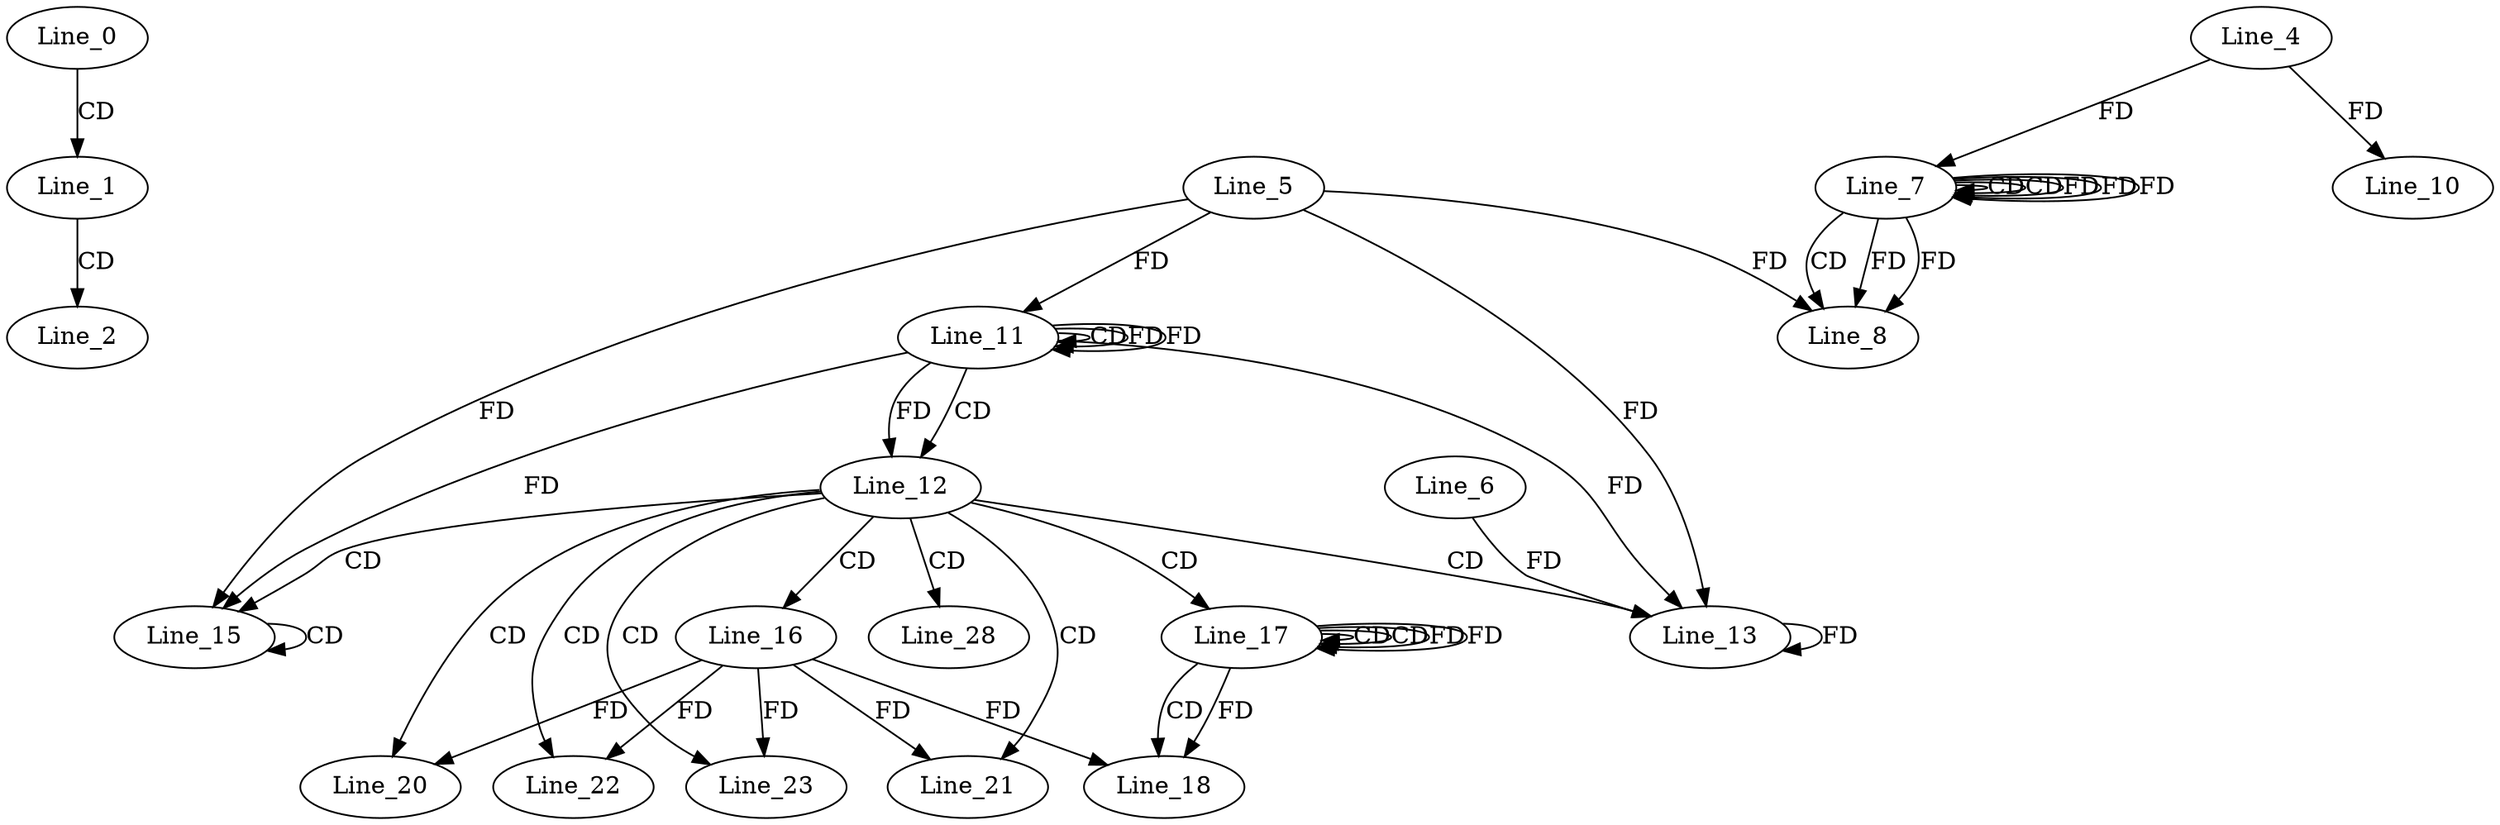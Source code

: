 digraph G {
  Line_0;
  Line_1;
  Line_2;
  Line_7;
  Line_7;
  Line_7;
  Line_4;
  Line_7;
  Line_7;
  Line_8;
  Line_5;
  Line_10;
  Line_11;
  Line_11;
  Line_11;
  Line_11;
  Line_12;
  Line_13;
  Line_6;
  Line_13;
  Line_13;
  Line_15;
  Line_15;
  Line_15;
  Line_16;
  Line_17;
  Line_17;
  Line_17;
  Line_18;
  Line_20;
  Line_21;
  Line_22;
  Line_23;
  Line_28;
  Line_0 -> Line_1 [ label="CD" ];
  Line_1 -> Line_2 [ label="CD" ];
  Line_7 -> Line_7 [ label="CD" ];
  Line_7 -> Line_7 [ label="CD" ];
  Line_4 -> Line_7 [ label="FD" ];
  Line_7 -> Line_7 [ label="FD" ];
  Line_7 -> Line_8 [ label="CD" ];
  Line_5 -> Line_8 [ label="FD" ];
  Line_7 -> Line_8 [ label="FD" ];
  Line_7 -> Line_8 [ label="FD" ];
  Line_4 -> Line_10 [ label="FD" ];
  Line_11 -> Line_11 [ label="CD" ];
  Line_5 -> Line_11 [ label="FD" ];
  Line_11 -> Line_11 [ label="FD" ];
  Line_11 -> Line_12 [ label="CD" ];
  Line_11 -> Line_12 [ label="FD" ];
  Line_12 -> Line_13 [ label="CD" ];
  Line_13 -> Line_13 [ label="FD" ];
  Line_6 -> Line_13 [ label="FD" ];
  Line_5 -> Line_13 [ label="FD" ];
  Line_11 -> Line_13 [ label="FD" ];
  Line_12 -> Line_15 [ label="CD" ];
  Line_15 -> Line_15 [ label="CD" ];
  Line_5 -> Line_15 [ label="FD" ];
  Line_11 -> Line_15 [ label="FD" ];
  Line_12 -> Line_16 [ label="CD" ];
  Line_12 -> Line_17 [ label="CD" ];
  Line_17 -> Line_17 [ label="CD" ];
  Line_17 -> Line_17 [ label="CD" ];
  Line_17 -> Line_17 [ label="FD" ];
  Line_17 -> Line_18 [ label="CD" ];
  Line_16 -> Line_18 [ label="FD" ];
  Line_17 -> Line_18 [ label="FD" ];
  Line_12 -> Line_20 [ label="CD" ];
  Line_16 -> Line_20 [ label="FD" ];
  Line_12 -> Line_21 [ label="CD" ];
  Line_16 -> Line_21 [ label="FD" ];
  Line_12 -> Line_22 [ label="CD" ];
  Line_16 -> Line_22 [ label="FD" ];
  Line_12 -> Line_23 [ label="CD" ];
  Line_16 -> Line_23 [ label="FD" ];
  Line_12 -> Line_28 [ label="CD" ];
  Line_7 -> Line_7 [ label="FD" ];
  Line_7 -> Line_7 [ label="FD" ];
  Line_11 -> Line_11 [ label="FD" ];
  Line_17 -> Line_17 [ label="FD" ];
}
